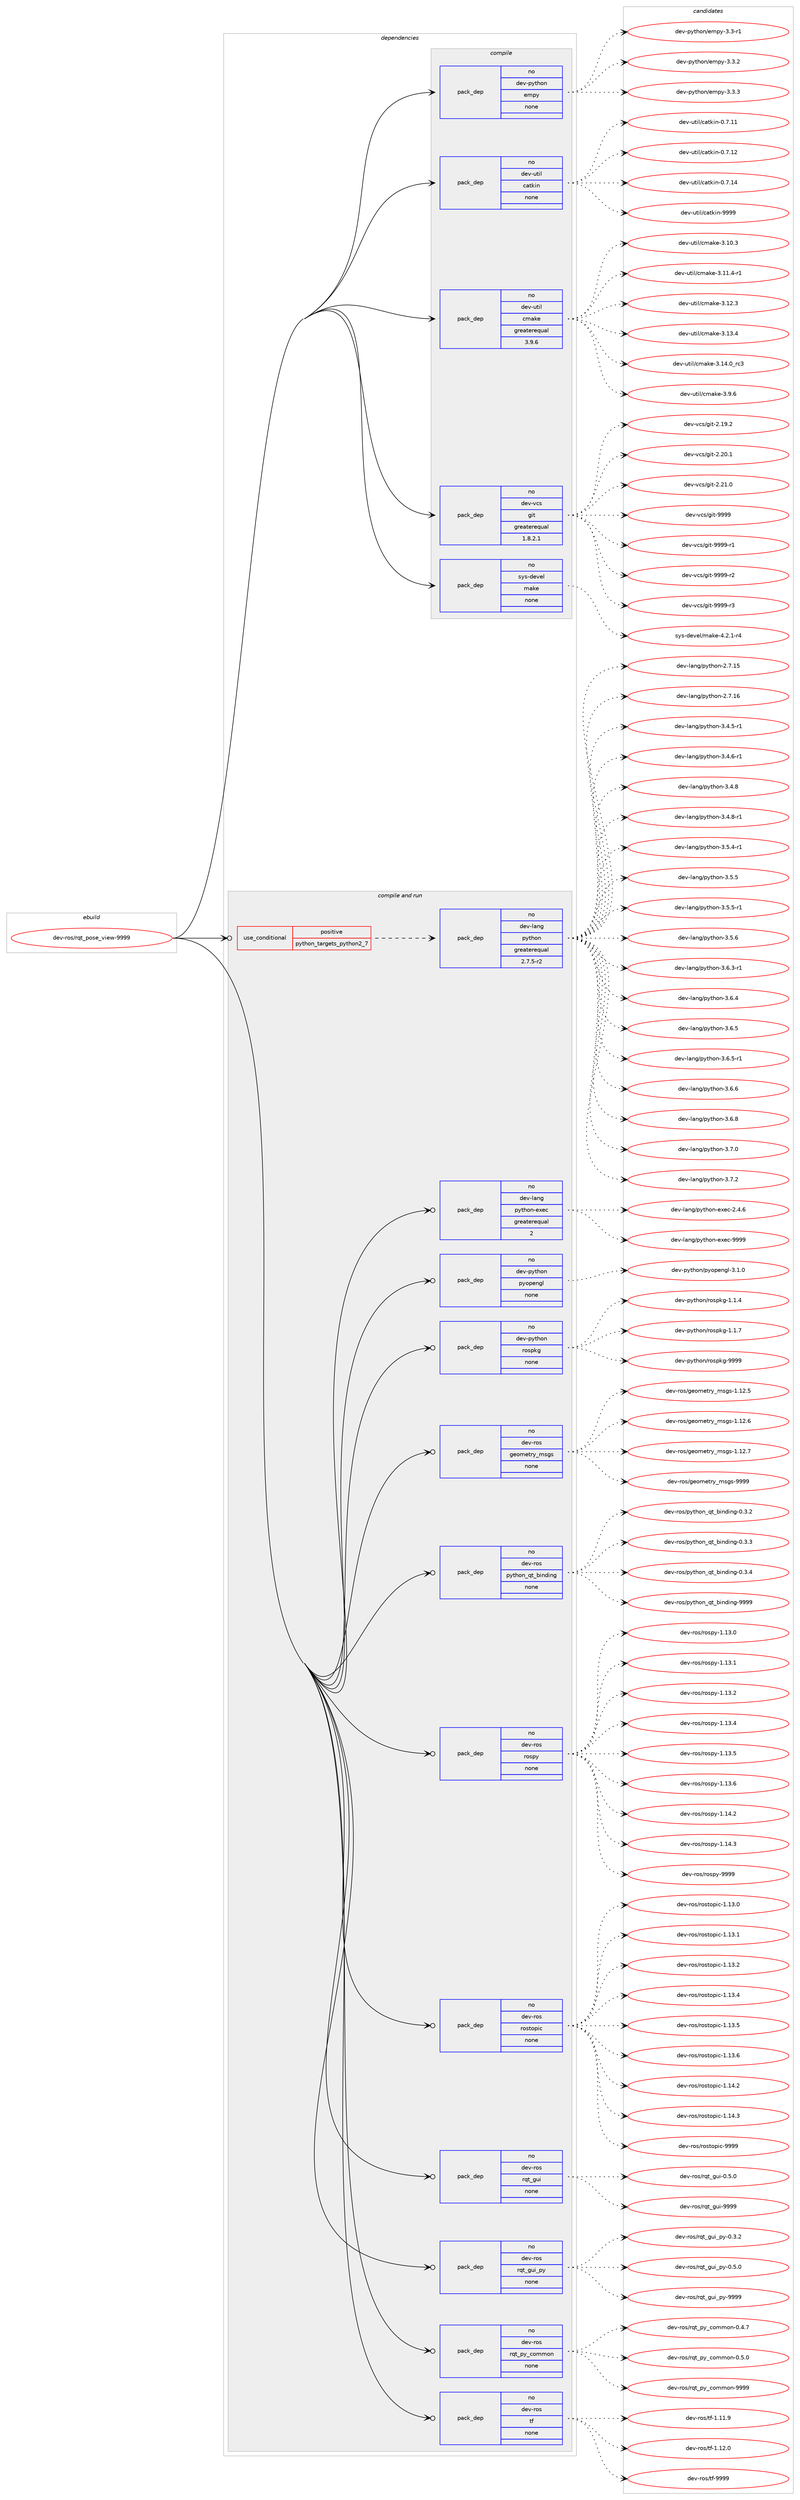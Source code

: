 digraph prolog {

# *************
# Graph options
# *************

newrank=true;
concentrate=true;
compound=true;
graph [rankdir=LR,fontname=Helvetica,fontsize=10,ranksep=1.5];#, ranksep=2.5, nodesep=0.2];
edge  [arrowhead=vee];
node  [fontname=Helvetica,fontsize=10];

# **********
# The ebuild
# **********

subgraph cluster_leftcol {
color=gray;
rank=same;
label=<<i>ebuild</i>>;
id [label="dev-ros/rqt_pose_view-9999", color=red, width=4, href="../dev-ros/rqt_pose_view-9999.svg"];
}

# ****************
# The dependencies
# ****************

subgraph cluster_midcol {
color=gray;
label=<<i>dependencies</i>>;
subgraph cluster_compile {
fillcolor="#eeeeee";
style=filled;
label=<<i>compile</i>>;
subgraph pack1055755 {
dependency1469665 [label=<<TABLE BORDER="0" CELLBORDER="1" CELLSPACING="0" CELLPADDING="4" WIDTH="220"><TR><TD ROWSPAN="6" CELLPADDING="30">pack_dep</TD></TR><TR><TD WIDTH="110">no</TD></TR><TR><TD>dev-python</TD></TR><TR><TD>empy</TD></TR><TR><TD>none</TD></TR><TR><TD></TD></TR></TABLE>>, shape=none, color=blue];
}
id:e -> dependency1469665:w [weight=20,style="solid",arrowhead="vee"];
subgraph pack1055756 {
dependency1469666 [label=<<TABLE BORDER="0" CELLBORDER="1" CELLSPACING="0" CELLPADDING="4" WIDTH="220"><TR><TD ROWSPAN="6" CELLPADDING="30">pack_dep</TD></TR><TR><TD WIDTH="110">no</TD></TR><TR><TD>dev-util</TD></TR><TR><TD>catkin</TD></TR><TR><TD>none</TD></TR><TR><TD></TD></TR></TABLE>>, shape=none, color=blue];
}
id:e -> dependency1469666:w [weight=20,style="solid",arrowhead="vee"];
subgraph pack1055757 {
dependency1469667 [label=<<TABLE BORDER="0" CELLBORDER="1" CELLSPACING="0" CELLPADDING="4" WIDTH="220"><TR><TD ROWSPAN="6" CELLPADDING="30">pack_dep</TD></TR><TR><TD WIDTH="110">no</TD></TR><TR><TD>dev-util</TD></TR><TR><TD>cmake</TD></TR><TR><TD>greaterequal</TD></TR><TR><TD>3.9.6</TD></TR></TABLE>>, shape=none, color=blue];
}
id:e -> dependency1469667:w [weight=20,style="solid",arrowhead="vee"];
subgraph pack1055758 {
dependency1469668 [label=<<TABLE BORDER="0" CELLBORDER="1" CELLSPACING="0" CELLPADDING="4" WIDTH="220"><TR><TD ROWSPAN="6" CELLPADDING="30">pack_dep</TD></TR><TR><TD WIDTH="110">no</TD></TR><TR><TD>dev-vcs</TD></TR><TR><TD>git</TD></TR><TR><TD>greaterequal</TD></TR><TR><TD>1.8.2.1</TD></TR></TABLE>>, shape=none, color=blue];
}
id:e -> dependency1469668:w [weight=20,style="solid",arrowhead="vee"];
subgraph pack1055759 {
dependency1469669 [label=<<TABLE BORDER="0" CELLBORDER="1" CELLSPACING="0" CELLPADDING="4" WIDTH="220"><TR><TD ROWSPAN="6" CELLPADDING="30">pack_dep</TD></TR><TR><TD WIDTH="110">no</TD></TR><TR><TD>sys-devel</TD></TR><TR><TD>make</TD></TR><TR><TD>none</TD></TR><TR><TD></TD></TR></TABLE>>, shape=none, color=blue];
}
id:e -> dependency1469669:w [weight=20,style="solid",arrowhead="vee"];
}
subgraph cluster_compileandrun {
fillcolor="#eeeeee";
style=filled;
label=<<i>compile and run</i>>;
subgraph cond390520 {
dependency1469670 [label=<<TABLE BORDER="0" CELLBORDER="1" CELLSPACING="0" CELLPADDING="4"><TR><TD ROWSPAN="3" CELLPADDING="10">use_conditional</TD></TR><TR><TD>positive</TD></TR><TR><TD>python_targets_python2_7</TD></TR></TABLE>>, shape=none, color=red];
subgraph pack1055760 {
dependency1469671 [label=<<TABLE BORDER="0" CELLBORDER="1" CELLSPACING="0" CELLPADDING="4" WIDTH="220"><TR><TD ROWSPAN="6" CELLPADDING="30">pack_dep</TD></TR><TR><TD WIDTH="110">no</TD></TR><TR><TD>dev-lang</TD></TR><TR><TD>python</TD></TR><TR><TD>greaterequal</TD></TR><TR><TD>2.7.5-r2</TD></TR></TABLE>>, shape=none, color=blue];
}
dependency1469670:e -> dependency1469671:w [weight=20,style="dashed",arrowhead="vee"];
}
id:e -> dependency1469670:w [weight=20,style="solid",arrowhead="odotvee"];
subgraph pack1055761 {
dependency1469672 [label=<<TABLE BORDER="0" CELLBORDER="1" CELLSPACING="0" CELLPADDING="4" WIDTH="220"><TR><TD ROWSPAN="6" CELLPADDING="30">pack_dep</TD></TR><TR><TD WIDTH="110">no</TD></TR><TR><TD>dev-lang</TD></TR><TR><TD>python-exec</TD></TR><TR><TD>greaterequal</TD></TR><TR><TD>2</TD></TR></TABLE>>, shape=none, color=blue];
}
id:e -> dependency1469672:w [weight=20,style="solid",arrowhead="odotvee"];
subgraph pack1055762 {
dependency1469673 [label=<<TABLE BORDER="0" CELLBORDER="1" CELLSPACING="0" CELLPADDING="4" WIDTH="220"><TR><TD ROWSPAN="6" CELLPADDING="30">pack_dep</TD></TR><TR><TD WIDTH="110">no</TD></TR><TR><TD>dev-python</TD></TR><TR><TD>pyopengl</TD></TR><TR><TD>none</TD></TR><TR><TD></TD></TR></TABLE>>, shape=none, color=blue];
}
id:e -> dependency1469673:w [weight=20,style="solid",arrowhead="odotvee"];
subgraph pack1055763 {
dependency1469674 [label=<<TABLE BORDER="0" CELLBORDER="1" CELLSPACING="0" CELLPADDING="4" WIDTH="220"><TR><TD ROWSPAN="6" CELLPADDING="30">pack_dep</TD></TR><TR><TD WIDTH="110">no</TD></TR><TR><TD>dev-python</TD></TR><TR><TD>rospkg</TD></TR><TR><TD>none</TD></TR><TR><TD></TD></TR></TABLE>>, shape=none, color=blue];
}
id:e -> dependency1469674:w [weight=20,style="solid",arrowhead="odotvee"];
subgraph pack1055764 {
dependency1469675 [label=<<TABLE BORDER="0" CELLBORDER="1" CELLSPACING="0" CELLPADDING="4" WIDTH="220"><TR><TD ROWSPAN="6" CELLPADDING="30">pack_dep</TD></TR><TR><TD WIDTH="110">no</TD></TR><TR><TD>dev-ros</TD></TR><TR><TD>geometry_msgs</TD></TR><TR><TD>none</TD></TR><TR><TD></TD></TR></TABLE>>, shape=none, color=blue];
}
id:e -> dependency1469675:w [weight=20,style="solid",arrowhead="odotvee"];
subgraph pack1055765 {
dependency1469676 [label=<<TABLE BORDER="0" CELLBORDER="1" CELLSPACING="0" CELLPADDING="4" WIDTH="220"><TR><TD ROWSPAN="6" CELLPADDING="30">pack_dep</TD></TR><TR><TD WIDTH="110">no</TD></TR><TR><TD>dev-ros</TD></TR><TR><TD>python_qt_binding</TD></TR><TR><TD>none</TD></TR><TR><TD></TD></TR></TABLE>>, shape=none, color=blue];
}
id:e -> dependency1469676:w [weight=20,style="solid",arrowhead="odotvee"];
subgraph pack1055766 {
dependency1469677 [label=<<TABLE BORDER="0" CELLBORDER="1" CELLSPACING="0" CELLPADDING="4" WIDTH="220"><TR><TD ROWSPAN="6" CELLPADDING="30">pack_dep</TD></TR><TR><TD WIDTH="110">no</TD></TR><TR><TD>dev-ros</TD></TR><TR><TD>rospy</TD></TR><TR><TD>none</TD></TR><TR><TD></TD></TR></TABLE>>, shape=none, color=blue];
}
id:e -> dependency1469677:w [weight=20,style="solid",arrowhead="odotvee"];
subgraph pack1055767 {
dependency1469678 [label=<<TABLE BORDER="0" CELLBORDER="1" CELLSPACING="0" CELLPADDING="4" WIDTH="220"><TR><TD ROWSPAN="6" CELLPADDING="30">pack_dep</TD></TR><TR><TD WIDTH="110">no</TD></TR><TR><TD>dev-ros</TD></TR><TR><TD>rostopic</TD></TR><TR><TD>none</TD></TR><TR><TD></TD></TR></TABLE>>, shape=none, color=blue];
}
id:e -> dependency1469678:w [weight=20,style="solid",arrowhead="odotvee"];
subgraph pack1055768 {
dependency1469679 [label=<<TABLE BORDER="0" CELLBORDER="1" CELLSPACING="0" CELLPADDING="4" WIDTH="220"><TR><TD ROWSPAN="6" CELLPADDING="30">pack_dep</TD></TR><TR><TD WIDTH="110">no</TD></TR><TR><TD>dev-ros</TD></TR><TR><TD>rqt_gui</TD></TR><TR><TD>none</TD></TR><TR><TD></TD></TR></TABLE>>, shape=none, color=blue];
}
id:e -> dependency1469679:w [weight=20,style="solid",arrowhead="odotvee"];
subgraph pack1055769 {
dependency1469680 [label=<<TABLE BORDER="0" CELLBORDER="1" CELLSPACING="0" CELLPADDING="4" WIDTH="220"><TR><TD ROWSPAN="6" CELLPADDING="30">pack_dep</TD></TR><TR><TD WIDTH="110">no</TD></TR><TR><TD>dev-ros</TD></TR><TR><TD>rqt_gui_py</TD></TR><TR><TD>none</TD></TR><TR><TD></TD></TR></TABLE>>, shape=none, color=blue];
}
id:e -> dependency1469680:w [weight=20,style="solid",arrowhead="odotvee"];
subgraph pack1055770 {
dependency1469681 [label=<<TABLE BORDER="0" CELLBORDER="1" CELLSPACING="0" CELLPADDING="4" WIDTH="220"><TR><TD ROWSPAN="6" CELLPADDING="30">pack_dep</TD></TR><TR><TD WIDTH="110">no</TD></TR><TR><TD>dev-ros</TD></TR><TR><TD>rqt_py_common</TD></TR><TR><TD>none</TD></TR><TR><TD></TD></TR></TABLE>>, shape=none, color=blue];
}
id:e -> dependency1469681:w [weight=20,style="solid",arrowhead="odotvee"];
subgraph pack1055771 {
dependency1469682 [label=<<TABLE BORDER="0" CELLBORDER="1" CELLSPACING="0" CELLPADDING="4" WIDTH="220"><TR><TD ROWSPAN="6" CELLPADDING="30">pack_dep</TD></TR><TR><TD WIDTH="110">no</TD></TR><TR><TD>dev-ros</TD></TR><TR><TD>tf</TD></TR><TR><TD>none</TD></TR><TR><TD></TD></TR></TABLE>>, shape=none, color=blue];
}
id:e -> dependency1469682:w [weight=20,style="solid",arrowhead="odotvee"];
}
subgraph cluster_run {
fillcolor="#eeeeee";
style=filled;
label=<<i>run</i>>;
}
}

# **************
# The candidates
# **************

subgraph cluster_choices {
rank=same;
color=gray;
label=<<i>candidates</i>>;

subgraph choice1055755 {
color=black;
nodesep=1;
choice1001011184511212111610411111047101109112121455146514511449 [label="dev-python/empy-3.3-r1", color=red, width=4,href="../dev-python/empy-3.3-r1.svg"];
choice1001011184511212111610411111047101109112121455146514650 [label="dev-python/empy-3.3.2", color=red, width=4,href="../dev-python/empy-3.3.2.svg"];
choice1001011184511212111610411111047101109112121455146514651 [label="dev-python/empy-3.3.3", color=red, width=4,href="../dev-python/empy-3.3.3.svg"];
dependency1469665:e -> choice1001011184511212111610411111047101109112121455146514511449:w [style=dotted,weight="100"];
dependency1469665:e -> choice1001011184511212111610411111047101109112121455146514650:w [style=dotted,weight="100"];
dependency1469665:e -> choice1001011184511212111610411111047101109112121455146514651:w [style=dotted,weight="100"];
}
subgraph choice1055756 {
color=black;
nodesep=1;
choice1001011184511711610510847999711610710511045484655464949 [label="dev-util/catkin-0.7.11", color=red, width=4,href="../dev-util/catkin-0.7.11.svg"];
choice1001011184511711610510847999711610710511045484655464950 [label="dev-util/catkin-0.7.12", color=red, width=4,href="../dev-util/catkin-0.7.12.svg"];
choice1001011184511711610510847999711610710511045484655464952 [label="dev-util/catkin-0.7.14", color=red, width=4,href="../dev-util/catkin-0.7.14.svg"];
choice100101118451171161051084799971161071051104557575757 [label="dev-util/catkin-9999", color=red, width=4,href="../dev-util/catkin-9999.svg"];
dependency1469666:e -> choice1001011184511711610510847999711610710511045484655464949:w [style=dotted,weight="100"];
dependency1469666:e -> choice1001011184511711610510847999711610710511045484655464950:w [style=dotted,weight="100"];
dependency1469666:e -> choice1001011184511711610510847999711610710511045484655464952:w [style=dotted,weight="100"];
dependency1469666:e -> choice100101118451171161051084799971161071051104557575757:w [style=dotted,weight="100"];
}
subgraph choice1055757 {
color=black;
nodesep=1;
choice1001011184511711610510847991099710710145514649484651 [label="dev-util/cmake-3.10.3", color=red, width=4,href="../dev-util/cmake-3.10.3.svg"];
choice10010111845117116105108479910997107101455146494946524511449 [label="dev-util/cmake-3.11.4-r1", color=red, width=4,href="../dev-util/cmake-3.11.4-r1.svg"];
choice1001011184511711610510847991099710710145514649504651 [label="dev-util/cmake-3.12.3", color=red, width=4,href="../dev-util/cmake-3.12.3.svg"];
choice1001011184511711610510847991099710710145514649514652 [label="dev-util/cmake-3.13.4", color=red, width=4,href="../dev-util/cmake-3.13.4.svg"];
choice1001011184511711610510847991099710710145514649524648951149951 [label="dev-util/cmake-3.14.0_rc3", color=red, width=4,href="../dev-util/cmake-3.14.0_rc3.svg"];
choice10010111845117116105108479910997107101455146574654 [label="dev-util/cmake-3.9.6", color=red, width=4,href="../dev-util/cmake-3.9.6.svg"];
dependency1469667:e -> choice1001011184511711610510847991099710710145514649484651:w [style=dotted,weight="100"];
dependency1469667:e -> choice10010111845117116105108479910997107101455146494946524511449:w [style=dotted,weight="100"];
dependency1469667:e -> choice1001011184511711610510847991099710710145514649504651:w [style=dotted,weight="100"];
dependency1469667:e -> choice1001011184511711610510847991099710710145514649514652:w [style=dotted,weight="100"];
dependency1469667:e -> choice1001011184511711610510847991099710710145514649524648951149951:w [style=dotted,weight="100"];
dependency1469667:e -> choice10010111845117116105108479910997107101455146574654:w [style=dotted,weight="100"];
}
subgraph choice1055758 {
color=black;
nodesep=1;
choice10010111845118991154710310511645504649574650 [label="dev-vcs/git-2.19.2", color=red, width=4,href="../dev-vcs/git-2.19.2.svg"];
choice10010111845118991154710310511645504650484649 [label="dev-vcs/git-2.20.1", color=red, width=4,href="../dev-vcs/git-2.20.1.svg"];
choice10010111845118991154710310511645504650494648 [label="dev-vcs/git-2.21.0", color=red, width=4,href="../dev-vcs/git-2.21.0.svg"];
choice1001011184511899115471031051164557575757 [label="dev-vcs/git-9999", color=red, width=4,href="../dev-vcs/git-9999.svg"];
choice10010111845118991154710310511645575757574511449 [label="dev-vcs/git-9999-r1", color=red, width=4,href="../dev-vcs/git-9999-r1.svg"];
choice10010111845118991154710310511645575757574511450 [label="dev-vcs/git-9999-r2", color=red, width=4,href="../dev-vcs/git-9999-r2.svg"];
choice10010111845118991154710310511645575757574511451 [label="dev-vcs/git-9999-r3", color=red, width=4,href="../dev-vcs/git-9999-r3.svg"];
dependency1469668:e -> choice10010111845118991154710310511645504649574650:w [style=dotted,weight="100"];
dependency1469668:e -> choice10010111845118991154710310511645504650484649:w [style=dotted,weight="100"];
dependency1469668:e -> choice10010111845118991154710310511645504650494648:w [style=dotted,weight="100"];
dependency1469668:e -> choice1001011184511899115471031051164557575757:w [style=dotted,weight="100"];
dependency1469668:e -> choice10010111845118991154710310511645575757574511449:w [style=dotted,weight="100"];
dependency1469668:e -> choice10010111845118991154710310511645575757574511450:w [style=dotted,weight="100"];
dependency1469668:e -> choice10010111845118991154710310511645575757574511451:w [style=dotted,weight="100"];
}
subgraph choice1055759 {
color=black;
nodesep=1;
choice1151211154510010111810110847109971071014552465046494511452 [label="sys-devel/make-4.2.1-r4", color=red, width=4,href="../sys-devel/make-4.2.1-r4.svg"];
dependency1469669:e -> choice1151211154510010111810110847109971071014552465046494511452:w [style=dotted,weight="100"];
}
subgraph choice1055760 {
color=black;
nodesep=1;
choice10010111845108971101034711212111610411111045504655464953 [label="dev-lang/python-2.7.15", color=red, width=4,href="../dev-lang/python-2.7.15.svg"];
choice10010111845108971101034711212111610411111045504655464954 [label="dev-lang/python-2.7.16", color=red, width=4,href="../dev-lang/python-2.7.16.svg"];
choice1001011184510897110103471121211161041111104551465246534511449 [label="dev-lang/python-3.4.5-r1", color=red, width=4,href="../dev-lang/python-3.4.5-r1.svg"];
choice1001011184510897110103471121211161041111104551465246544511449 [label="dev-lang/python-3.4.6-r1", color=red, width=4,href="../dev-lang/python-3.4.6-r1.svg"];
choice100101118451089711010347112121116104111110455146524656 [label="dev-lang/python-3.4.8", color=red, width=4,href="../dev-lang/python-3.4.8.svg"];
choice1001011184510897110103471121211161041111104551465246564511449 [label="dev-lang/python-3.4.8-r1", color=red, width=4,href="../dev-lang/python-3.4.8-r1.svg"];
choice1001011184510897110103471121211161041111104551465346524511449 [label="dev-lang/python-3.5.4-r1", color=red, width=4,href="../dev-lang/python-3.5.4-r1.svg"];
choice100101118451089711010347112121116104111110455146534653 [label="dev-lang/python-3.5.5", color=red, width=4,href="../dev-lang/python-3.5.5.svg"];
choice1001011184510897110103471121211161041111104551465346534511449 [label="dev-lang/python-3.5.5-r1", color=red, width=4,href="../dev-lang/python-3.5.5-r1.svg"];
choice100101118451089711010347112121116104111110455146534654 [label="dev-lang/python-3.5.6", color=red, width=4,href="../dev-lang/python-3.5.6.svg"];
choice1001011184510897110103471121211161041111104551465446514511449 [label="dev-lang/python-3.6.3-r1", color=red, width=4,href="../dev-lang/python-3.6.3-r1.svg"];
choice100101118451089711010347112121116104111110455146544652 [label="dev-lang/python-3.6.4", color=red, width=4,href="../dev-lang/python-3.6.4.svg"];
choice100101118451089711010347112121116104111110455146544653 [label="dev-lang/python-3.6.5", color=red, width=4,href="../dev-lang/python-3.6.5.svg"];
choice1001011184510897110103471121211161041111104551465446534511449 [label="dev-lang/python-3.6.5-r1", color=red, width=4,href="../dev-lang/python-3.6.5-r1.svg"];
choice100101118451089711010347112121116104111110455146544654 [label="dev-lang/python-3.6.6", color=red, width=4,href="../dev-lang/python-3.6.6.svg"];
choice100101118451089711010347112121116104111110455146544656 [label="dev-lang/python-3.6.8", color=red, width=4,href="../dev-lang/python-3.6.8.svg"];
choice100101118451089711010347112121116104111110455146554648 [label="dev-lang/python-3.7.0", color=red, width=4,href="../dev-lang/python-3.7.0.svg"];
choice100101118451089711010347112121116104111110455146554650 [label="dev-lang/python-3.7.2", color=red, width=4,href="../dev-lang/python-3.7.2.svg"];
dependency1469671:e -> choice10010111845108971101034711212111610411111045504655464953:w [style=dotted,weight="100"];
dependency1469671:e -> choice10010111845108971101034711212111610411111045504655464954:w [style=dotted,weight="100"];
dependency1469671:e -> choice1001011184510897110103471121211161041111104551465246534511449:w [style=dotted,weight="100"];
dependency1469671:e -> choice1001011184510897110103471121211161041111104551465246544511449:w [style=dotted,weight="100"];
dependency1469671:e -> choice100101118451089711010347112121116104111110455146524656:w [style=dotted,weight="100"];
dependency1469671:e -> choice1001011184510897110103471121211161041111104551465246564511449:w [style=dotted,weight="100"];
dependency1469671:e -> choice1001011184510897110103471121211161041111104551465346524511449:w [style=dotted,weight="100"];
dependency1469671:e -> choice100101118451089711010347112121116104111110455146534653:w [style=dotted,weight="100"];
dependency1469671:e -> choice1001011184510897110103471121211161041111104551465346534511449:w [style=dotted,weight="100"];
dependency1469671:e -> choice100101118451089711010347112121116104111110455146534654:w [style=dotted,weight="100"];
dependency1469671:e -> choice1001011184510897110103471121211161041111104551465446514511449:w [style=dotted,weight="100"];
dependency1469671:e -> choice100101118451089711010347112121116104111110455146544652:w [style=dotted,weight="100"];
dependency1469671:e -> choice100101118451089711010347112121116104111110455146544653:w [style=dotted,weight="100"];
dependency1469671:e -> choice1001011184510897110103471121211161041111104551465446534511449:w [style=dotted,weight="100"];
dependency1469671:e -> choice100101118451089711010347112121116104111110455146544654:w [style=dotted,weight="100"];
dependency1469671:e -> choice100101118451089711010347112121116104111110455146544656:w [style=dotted,weight="100"];
dependency1469671:e -> choice100101118451089711010347112121116104111110455146554648:w [style=dotted,weight="100"];
dependency1469671:e -> choice100101118451089711010347112121116104111110455146554650:w [style=dotted,weight="100"];
}
subgraph choice1055761 {
color=black;
nodesep=1;
choice1001011184510897110103471121211161041111104510112010199455046524654 [label="dev-lang/python-exec-2.4.6", color=red, width=4,href="../dev-lang/python-exec-2.4.6.svg"];
choice10010111845108971101034711212111610411111045101120101994557575757 [label="dev-lang/python-exec-9999", color=red, width=4,href="../dev-lang/python-exec-9999.svg"];
dependency1469672:e -> choice1001011184510897110103471121211161041111104510112010199455046524654:w [style=dotted,weight="100"];
dependency1469672:e -> choice10010111845108971101034711212111610411111045101120101994557575757:w [style=dotted,weight="100"];
}
subgraph choice1055762 {
color=black;
nodesep=1;
choice1001011184511212111610411111047112121111112101110103108455146494648 [label="dev-python/pyopengl-3.1.0", color=red, width=4,href="../dev-python/pyopengl-3.1.0.svg"];
dependency1469673:e -> choice1001011184511212111610411111047112121111112101110103108455146494648:w [style=dotted,weight="100"];
}
subgraph choice1055763 {
color=black;
nodesep=1;
choice1001011184511212111610411111047114111115112107103454946494652 [label="dev-python/rospkg-1.1.4", color=red, width=4,href="../dev-python/rospkg-1.1.4.svg"];
choice1001011184511212111610411111047114111115112107103454946494655 [label="dev-python/rospkg-1.1.7", color=red, width=4,href="../dev-python/rospkg-1.1.7.svg"];
choice10010111845112121116104111110471141111151121071034557575757 [label="dev-python/rospkg-9999", color=red, width=4,href="../dev-python/rospkg-9999.svg"];
dependency1469674:e -> choice1001011184511212111610411111047114111115112107103454946494652:w [style=dotted,weight="100"];
dependency1469674:e -> choice1001011184511212111610411111047114111115112107103454946494655:w [style=dotted,weight="100"];
dependency1469674:e -> choice10010111845112121116104111110471141111151121071034557575757:w [style=dotted,weight="100"];
}
subgraph choice1055764 {
color=black;
nodesep=1;
choice10010111845114111115471031011111091011161141219510911510311545494649504653 [label="dev-ros/geometry_msgs-1.12.5", color=red, width=4,href="../dev-ros/geometry_msgs-1.12.5.svg"];
choice10010111845114111115471031011111091011161141219510911510311545494649504654 [label="dev-ros/geometry_msgs-1.12.6", color=red, width=4,href="../dev-ros/geometry_msgs-1.12.6.svg"];
choice10010111845114111115471031011111091011161141219510911510311545494649504655 [label="dev-ros/geometry_msgs-1.12.7", color=red, width=4,href="../dev-ros/geometry_msgs-1.12.7.svg"];
choice1001011184511411111547103101111109101116114121951091151031154557575757 [label="dev-ros/geometry_msgs-9999", color=red, width=4,href="../dev-ros/geometry_msgs-9999.svg"];
dependency1469675:e -> choice10010111845114111115471031011111091011161141219510911510311545494649504653:w [style=dotted,weight="100"];
dependency1469675:e -> choice10010111845114111115471031011111091011161141219510911510311545494649504654:w [style=dotted,weight="100"];
dependency1469675:e -> choice10010111845114111115471031011111091011161141219510911510311545494649504655:w [style=dotted,weight="100"];
dependency1469675:e -> choice1001011184511411111547103101111109101116114121951091151031154557575757:w [style=dotted,weight="100"];
}
subgraph choice1055765 {
color=black;
nodesep=1;
choice1001011184511411111547112121116104111110951131169598105110100105110103454846514650 [label="dev-ros/python_qt_binding-0.3.2", color=red, width=4,href="../dev-ros/python_qt_binding-0.3.2.svg"];
choice1001011184511411111547112121116104111110951131169598105110100105110103454846514651 [label="dev-ros/python_qt_binding-0.3.3", color=red, width=4,href="../dev-ros/python_qt_binding-0.3.3.svg"];
choice1001011184511411111547112121116104111110951131169598105110100105110103454846514652 [label="dev-ros/python_qt_binding-0.3.4", color=red, width=4,href="../dev-ros/python_qt_binding-0.3.4.svg"];
choice10010111845114111115471121211161041111109511311695981051101001051101034557575757 [label="dev-ros/python_qt_binding-9999", color=red, width=4,href="../dev-ros/python_qt_binding-9999.svg"];
dependency1469676:e -> choice1001011184511411111547112121116104111110951131169598105110100105110103454846514650:w [style=dotted,weight="100"];
dependency1469676:e -> choice1001011184511411111547112121116104111110951131169598105110100105110103454846514651:w [style=dotted,weight="100"];
dependency1469676:e -> choice1001011184511411111547112121116104111110951131169598105110100105110103454846514652:w [style=dotted,weight="100"];
dependency1469676:e -> choice10010111845114111115471121211161041111109511311695981051101001051101034557575757:w [style=dotted,weight="100"];
}
subgraph choice1055766 {
color=black;
nodesep=1;
choice100101118451141111154711411111511212145494649514648 [label="dev-ros/rospy-1.13.0", color=red, width=4,href="../dev-ros/rospy-1.13.0.svg"];
choice100101118451141111154711411111511212145494649514649 [label="dev-ros/rospy-1.13.1", color=red, width=4,href="../dev-ros/rospy-1.13.1.svg"];
choice100101118451141111154711411111511212145494649514650 [label="dev-ros/rospy-1.13.2", color=red, width=4,href="../dev-ros/rospy-1.13.2.svg"];
choice100101118451141111154711411111511212145494649514652 [label="dev-ros/rospy-1.13.4", color=red, width=4,href="../dev-ros/rospy-1.13.4.svg"];
choice100101118451141111154711411111511212145494649514653 [label="dev-ros/rospy-1.13.5", color=red, width=4,href="../dev-ros/rospy-1.13.5.svg"];
choice100101118451141111154711411111511212145494649514654 [label="dev-ros/rospy-1.13.6", color=red, width=4,href="../dev-ros/rospy-1.13.6.svg"];
choice100101118451141111154711411111511212145494649524650 [label="dev-ros/rospy-1.14.2", color=red, width=4,href="../dev-ros/rospy-1.14.2.svg"];
choice100101118451141111154711411111511212145494649524651 [label="dev-ros/rospy-1.14.3", color=red, width=4,href="../dev-ros/rospy-1.14.3.svg"];
choice10010111845114111115471141111151121214557575757 [label="dev-ros/rospy-9999", color=red, width=4,href="../dev-ros/rospy-9999.svg"];
dependency1469677:e -> choice100101118451141111154711411111511212145494649514648:w [style=dotted,weight="100"];
dependency1469677:e -> choice100101118451141111154711411111511212145494649514649:w [style=dotted,weight="100"];
dependency1469677:e -> choice100101118451141111154711411111511212145494649514650:w [style=dotted,weight="100"];
dependency1469677:e -> choice100101118451141111154711411111511212145494649514652:w [style=dotted,weight="100"];
dependency1469677:e -> choice100101118451141111154711411111511212145494649514653:w [style=dotted,weight="100"];
dependency1469677:e -> choice100101118451141111154711411111511212145494649514654:w [style=dotted,weight="100"];
dependency1469677:e -> choice100101118451141111154711411111511212145494649524650:w [style=dotted,weight="100"];
dependency1469677:e -> choice100101118451141111154711411111511212145494649524651:w [style=dotted,weight="100"];
dependency1469677:e -> choice10010111845114111115471141111151121214557575757:w [style=dotted,weight="100"];
}
subgraph choice1055767 {
color=black;
nodesep=1;
choice10010111845114111115471141111151161111121059945494649514648 [label="dev-ros/rostopic-1.13.0", color=red, width=4,href="../dev-ros/rostopic-1.13.0.svg"];
choice10010111845114111115471141111151161111121059945494649514649 [label="dev-ros/rostopic-1.13.1", color=red, width=4,href="../dev-ros/rostopic-1.13.1.svg"];
choice10010111845114111115471141111151161111121059945494649514650 [label="dev-ros/rostopic-1.13.2", color=red, width=4,href="../dev-ros/rostopic-1.13.2.svg"];
choice10010111845114111115471141111151161111121059945494649514652 [label="dev-ros/rostopic-1.13.4", color=red, width=4,href="../dev-ros/rostopic-1.13.4.svg"];
choice10010111845114111115471141111151161111121059945494649514653 [label="dev-ros/rostopic-1.13.5", color=red, width=4,href="../dev-ros/rostopic-1.13.5.svg"];
choice10010111845114111115471141111151161111121059945494649514654 [label="dev-ros/rostopic-1.13.6", color=red, width=4,href="../dev-ros/rostopic-1.13.6.svg"];
choice10010111845114111115471141111151161111121059945494649524650 [label="dev-ros/rostopic-1.14.2", color=red, width=4,href="../dev-ros/rostopic-1.14.2.svg"];
choice10010111845114111115471141111151161111121059945494649524651 [label="dev-ros/rostopic-1.14.3", color=red, width=4,href="../dev-ros/rostopic-1.14.3.svg"];
choice1001011184511411111547114111115116111112105994557575757 [label="dev-ros/rostopic-9999", color=red, width=4,href="../dev-ros/rostopic-9999.svg"];
dependency1469678:e -> choice10010111845114111115471141111151161111121059945494649514648:w [style=dotted,weight="100"];
dependency1469678:e -> choice10010111845114111115471141111151161111121059945494649514649:w [style=dotted,weight="100"];
dependency1469678:e -> choice10010111845114111115471141111151161111121059945494649514650:w [style=dotted,weight="100"];
dependency1469678:e -> choice10010111845114111115471141111151161111121059945494649514652:w [style=dotted,weight="100"];
dependency1469678:e -> choice10010111845114111115471141111151161111121059945494649514653:w [style=dotted,weight="100"];
dependency1469678:e -> choice10010111845114111115471141111151161111121059945494649514654:w [style=dotted,weight="100"];
dependency1469678:e -> choice10010111845114111115471141111151161111121059945494649524650:w [style=dotted,weight="100"];
dependency1469678:e -> choice10010111845114111115471141111151161111121059945494649524651:w [style=dotted,weight="100"];
dependency1469678:e -> choice1001011184511411111547114111115116111112105994557575757:w [style=dotted,weight="100"];
}
subgraph choice1055768 {
color=black;
nodesep=1;
choice100101118451141111154711411311695103117105454846534648 [label="dev-ros/rqt_gui-0.5.0", color=red, width=4,href="../dev-ros/rqt_gui-0.5.0.svg"];
choice1001011184511411111547114113116951031171054557575757 [label="dev-ros/rqt_gui-9999", color=red, width=4,href="../dev-ros/rqt_gui-9999.svg"];
dependency1469679:e -> choice100101118451141111154711411311695103117105454846534648:w [style=dotted,weight="100"];
dependency1469679:e -> choice1001011184511411111547114113116951031171054557575757:w [style=dotted,weight="100"];
}
subgraph choice1055769 {
color=black;
nodesep=1;
choice10010111845114111115471141131169510311710595112121454846514650 [label="dev-ros/rqt_gui_py-0.3.2", color=red, width=4,href="../dev-ros/rqt_gui_py-0.3.2.svg"];
choice10010111845114111115471141131169510311710595112121454846534648 [label="dev-ros/rqt_gui_py-0.5.0", color=red, width=4,href="../dev-ros/rqt_gui_py-0.5.0.svg"];
choice100101118451141111154711411311695103117105951121214557575757 [label="dev-ros/rqt_gui_py-9999", color=red, width=4,href="../dev-ros/rqt_gui_py-9999.svg"];
dependency1469680:e -> choice10010111845114111115471141131169510311710595112121454846514650:w [style=dotted,weight="100"];
dependency1469680:e -> choice10010111845114111115471141131169510311710595112121454846534648:w [style=dotted,weight="100"];
dependency1469680:e -> choice100101118451141111154711411311695103117105951121214557575757:w [style=dotted,weight="100"];
}
subgraph choice1055770 {
color=black;
nodesep=1;
choice1001011184511411111547114113116951121219599111109109111110454846524655 [label="dev-ros/rqt_py_common-0.4.7", color=red, width=4,href="../dev-ros/rqt_py_common-0.4.7.svg"];
choice1001011184511411111547114113116951121219599111109109111110454846534648 [label="dev-ros/rqt_py_common-0.5.0", color=red, width=4,href="../dev-ros/rqt_py_common-0.5.0.svg"];
choice10010111845114111115471141131169511212195991111091091111104557575757 [label="dev-ros/rqt_py_common-9999", color=red, width=4,href="../dev-ros/rqt_py_common-9999.svg"];
dependency1469681:e -> choice1001011184511411111547114113116951121219599111109109111110454846524655:w [style=dotted,weight="100"];
dependency1469681:e -> choice1001011184511411111547114113116951121219599111109109111110454846534648:w [style=dotted,weight="100"];
dependency1469681:e -> choice10010111845114111115471141131169511212195991111091091111104557575757:w [style=dotted,weight="100"];
}
subgraph choice1055771 {
color=black;
nodesep=1;
choice100101118451141111154711610245494649494657 [label="dev-ros/tf-1.11.9", color=red, width=4,href="../dev-ros/tf-1.11.9.svg"];
choice100101118451141111154711610245494649504648 [label="dev-ros/tf-1.12.0", color=red, width=4,href="../dev-ros/tf-1.12.0.svg"];
choice10010111845114111115471161024557575757 [label="dev-ros/tf-9999", color=red, width=4,href="../dev-ros/tf-9999.svg"];
dependency1469682:e -> choice100101118451141111154711610245494649494657:w [style=dotted,weight="100"];
dependency1469682:e -> choice100101118451141111154711610245494649504648:w [style=dotted,weight="100"];
dependency1469682:e -> choice10010111845114111115471161024557575757:w [style=dotted,weight="100"];
}
}

}
